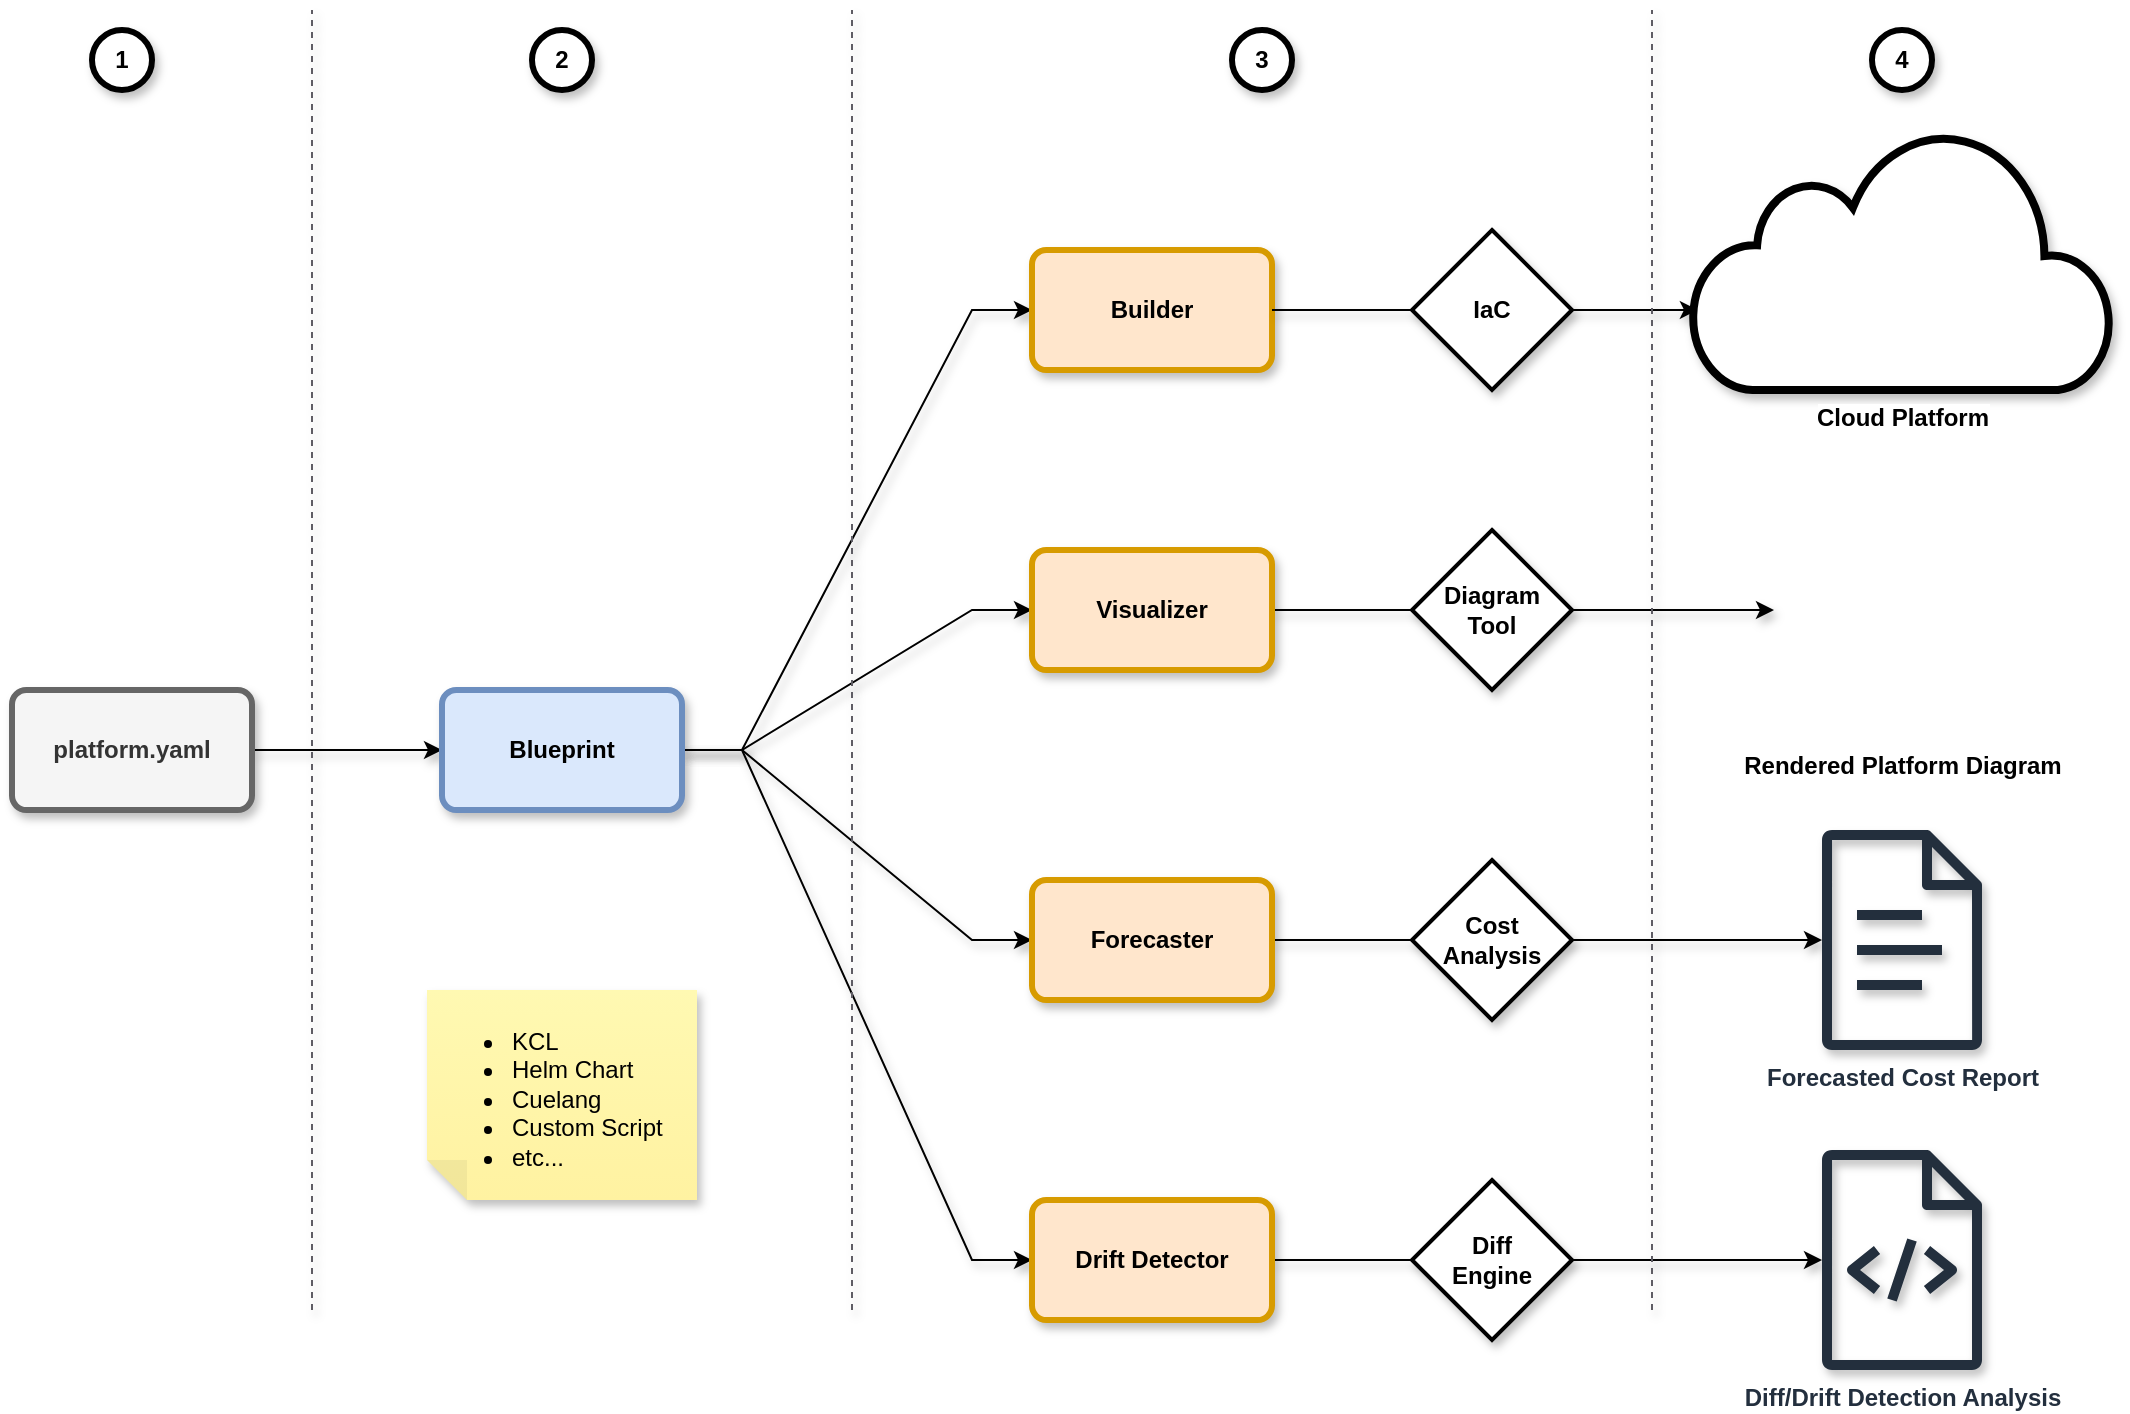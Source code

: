 <mxfile version="24.8.3">
  <diagram name="Page-1" id="IC5N8RvW68HBiotTKeEB">
    <mxGraphModel dx="1647" dy="991" grid="1" gridSize="10" guides="1" tooltips="1" connect="1" arrows="1" fold="1" page="1" pageScale="1" pageWidth="1100" pageHeight="850" math="0" shadow="0">
      <root>
        <mxCell id="0" />
        <mxCell id="1" parent="0" />
        <mxCell id="0u2wPPO9z2ysjlSLfU8o-7" style="edgeStyle=entityRelationEdgeStyle;rounded=0;orthogonalLoop=1;jettySize=auto;html=1;exitX=1;exitY=0.5;exitDx=0;exitDy=0;shadow=1;" edge="1" parent="1" source="0u2wPPO9z2ysjlSLfU8o-3" target="0u2wPPO9z2ysjlSLfU8o-4">
          <mxGeometry relative="1" as="geometry" />
        </mxCell>
        <mxCell id="0u2wPPO9z2ysjlSLfU8o-3" value="platform.yaml" style="rounded=1;whiteSpace=wrap;html=1;fillColor=#f5f5f5;strokeColor=#666666;arcSize=12;strokeWidth=3;fontStyle=1;fontColor=#333333;shadow=1;" vertex="1" parent="1">
          <mxGeometry x="10" y="460" width="120" height="60" as="geometry" />
        </mxCell>
        <mxCell id="0u2wPPO9z2ysjlSLfU8o-8" style="edgeStyle=entityRelationEdgeStyle;rounded=0;orthogonalLoop=1;jettySize=auto;html=1;exitX=1;exitY=0.5;exitDx=0;exitDy=0;entryX=0;entryY=0.5;entryDx=0;entryDy=0;shadow=1;" edge="1" parent="1" source="0u2wPPO9z2ysjlSLfU8o-4" target="0u2wPPO9z2ysjlSLfU8o-5">
          <mxGeometry relative="1" as="geometry">
            <mxPoint x="440" y="500" as="sourcePoint" />
          </mxGeometry>
        </mxCell>
        <mxCell id="0u2wPPO9z2ysjlSLfU8o-13" style="edgeStyle=entityRelationEdgeStyle;rounded=0;orthogonalLoop=1;jettySize=auto;html=1;exitX=1;exitY=0.5;exitDx=0;exitDy=0;entryX=0;entryY=0.5;entryDx=0;entryDy=0;shadow=1;" edge="1" parent="1" source="0u2wPPO9z2ysjlSLfU8o-4" target="0u2wPPO9z2ysjlSLfU8o-10">
          <mxGeometry relative="1" as="geometry">
            <mxPoint x="440" y="500" as="sourcePoint" />
          </mxGeometry>
        </mxCell>
        <mxCell id="0u2wPPO9z2ysjlSLfU8o-14" style="edgeStyle=entityRelationEdgeStyle;rounded=0;orthogonalLoop=1;jettySize=auto;html=1;entryX=0;entryY=0.5;entryDx=0;entryDy=0;shadow=1;exitX=1;exitY=0.5;exitDx=0;exitDy=0;" edge="1" parent="1" source="0u2wPPO9z2ysjlSLfU8o-4" target="0u2wPPO9z2ysjlSLfU8o-11">
          <mxGeometry relative="1" as="geometry">
            <mxPoint x="440" y="500" as="sourcePoint" />
          </mxGeometry>
        </mxCell>
        <mxCell id="0u2wPPO9z2ysjlSLfU8o-15" style="edgeStyle=entityRelationEdgeStyle;rounded=0;orthogonalLoop=1;jettySize=auto;html=1;exitX=1;exitY=0.5;exitDx=0;exitDy=0;entryX=0;entryY=0.5;entryDx=0;entryDy=0;shadow=1;" edge="1" parent="1" source="0u2wPPO9z2ysjlSLfU8o-4" target="0u2wPPO9z2ysjlSLfU8o-12">
          <mxGeometry relative="1" as="geometry">
            <mxPoint x="440" y="500" as="sourcePoint" />
          </mxGeometry>
        </mxCell>
        <mxCell id="0u2wPPO9z2ysjlSLfU8o-4" value="Blueprint" style="rounded=1;whiteSpace=wrap;html=1;fillColor=#dae8fc;strokeColor=#6c8ebf;arcSize=12;strokeWidth=3;fontStyle=1;shadow=1;" vertex="1" parent="1">
          <mxGeometry x="225" y="460" width="120" height="60" as="geometry" />
        </mxCell>
        <mxCell id="0u2wPPO9z2ysjlSLfU8o-5" value="Builder" style="rounded=1;whiteSpace=wrap;html=1;fillColor=#ffe6cc;strokeColor=#d79b00;arcSize=12;strokeWidth=3;fontStyle=1;shadow=1;" vertex="1" parent="1">
          <mxGeometry x="520" y="240" width="120" height="60" as="geometry" />
        </mxCell>
        <mxCell id="0u2wPPO9z2ysjlSLfU8o-9" style="edgeStyle=entityRelationEdgeStyle;rounded=0;orthogonalLoop=1;jettySize=auto;html=1;exitX=1;exitY=0.5;exitDx=0;exitDy=0;entryX=0.014;entryY=0.692;entryDx=0;entryDy=0;entryPerimeter=0;shadow=1;" edge="1" parent="1" source="0u2wPPO9z2ysjlSLfU8o-5" target="0u2wPPO9z2ysjlSLfU8o-20">
          <mxGeometry relative="1" as="geometry">
            <mxPoint x="849.04" y="158.91" as="targetPoint" />
          </mxGeometry>
        </mxCell>
        <mxCell id="0u2wPPO9z2ysjlSLfU8o-25" style="edgeStyle=orthogonalEdgeStyle;rounded=0;orthogonalLoop=1;jettySize=auto;html=1;exitX=1;exitY=0.5;exitDx=0;exitDy=0;entryX=0;entryY=0.5;entryDx=0;entryDy=0;shadow=1;" edge="1" parent="1" source="0u2wPPO9z2ysjlSLfU8o-10" target="0u2wPPO9z2ysjlSLfU8o-22">
          <mxGeometry relative="1" as="geometry" />
        </mxCell>
        <mxCell id="0u2wPPO9z2ysjlSLfU8o-10" value="Visualizer" style="rounded=1;whiteSpace=wrap;html=1;fillColor=#ffe6cc;strokeColor=#d79b00;arcSize=12;strokeWidth=3;fontStyle=1;shadow=1;" vertex="1" parent="1">
          <mxGeometry x="520" y="390" width="120" height="60" as="geometry" />
        </mxCell>
        <mxCell id="0u2wPPO9z2ysjlSLfU8o-26" style="edgeStyle=entityRelationEdgeStyle;rounded=0;orthogonalLoop=1;jettySize=auto;html=1;exitX=1;exitY=0.5;exitDx=0;exitDy=0;shadow=1;" edge="1" parent="1" source="0u2wPPO9z2ysjlSLfU8o-11" target="0u2wPPO9z2ysjlSLfU8o-24">
          <mxGeometry relative="1" as="geometry" />
        </mxCell>
        <mxCell id="0u2wPPO9z2ysjlSLfU8o-11" value="Forecaster" style="rounded=1;whiteSpace=wrap;html=1;fillColor=#ffe6cc;strokeColor=#d79b00;arcSize=12;strokeWidth=3;fontStyle=1;shadow=1;" vertex="1" parent="1">
          <mxGeometry x="520" y="555" width="120" height="60" as="geometry" />
        </mxCell>
        <mxCell id="0u2wPPO9z2ysjlSLfU8o-27" style="edgeStyle=entityRelationEdgeStyle;rounded=0;orthogonalLoop=1;jettySize=auto;html=1;exitX=1;exitY=0.5;exitDx=0;exitDy=0;shadow=1;" edge="1" parent="1" source="0u2wPPO9z2ysjlSLfU8o-12" target="0u2wPPO9z2ysjlSLfU8o-23">
          <mxGeometry relative="1" as="geometry" />
        </mxCell>
        <mxCell id="0u2wPPO9z2ysjlSLfU8o-12" value="Drift Detector" style="rounded=1;whiteSpace=wrap;html=1;fillColor=#ffe6cc;strokeColor=#d79b00;arcSize=12;strokeWidth=3;fontStyle=1;shadow=1;" vertex="1" parent="1">
          <mxGeometry x="520" y="715" width="120" height="60" as="geometry" />
        </mxCell>
        <mxCell id="0u2wPPO9z2ysjlSLfU8o-16" value="&lt;div&gt;Diagram&lt;/div&gt;&lt;div&gt;Tool&lt;br&gt;&lt;/div&gt;" style="rhombus;whiteSpace=wrap;html=1;strokeWidth=2;fontStyle=1;shadow=1;" vertex="1" parent="1">
          <mxGeometry x="710" y="380" width="80" height="80" as="geometry" />
        </mxCell>
        <mxCell id="0u2wPPO9z2ysjlSLfU8o-17" value="IaC" style="rhombus;whiteSpace=wrap;html=1;strokeWidth=2;fontStyle=1;shadow=1;" vertex="1" parent="1">
          <mxGeometry x="710" y="230" width="80" height="80" as="geometry" />
        </mxCell>
        <mxCell id="0u2wPPO9z2ysjlSLfU8o-18" value="&lt;div&gt;Cost&lt;/div&gt;&lt;div&gt;Analysis&lt;/div&gt;" style="rhombus;whiteSpace=wrap;html=1;strokeWidth=2;fontStyle=1;shadow=1;" vertex="1" parent="1">
          <mxGeometry x="710" y="545" width="80" height="80" as="geometry" />
        </mxCell>
        <mxCell id="0u2wPPO9z2ysjlSLfU8o-19" value="&lt;div&gt;Diff&lt;/div&gt;&lt;div&gt;Engine&lt;br&gt;&lt;/div&gt;" style="rhombus;whiteSpace=wrap;html=1;strokeWidth=2;fontStyle=1;shadow=1;" vertex="1" parent="1">
          <mxGeometry x="710" y="705" width="80" height="80" as="geometry" />
        </mxCell>
        <mxCell id="0u2wPPO9z2ysjlSLfU8o-20" value="Cloud Platform" style="html=1;verticalLabelPosition=bottom;align=center;labelBackgroundColor=#ffffff;verticalAlign=top;strokeWidth=4;strokeColor=#000000;shadow=1;dashed=0;shape=mxgraph.ios7.icons.cloud;fontStyle=1" vertex="1" parent="1">
          <mxGeometry x="850" y="180" width="210" height="130" as="geometry" />
        </mxCell>
        <mxCell id="0u2wPPO9z2ysjlSLfU8o-22" value="Rendered Platform Diagram" style="shape=image;html=1;verticalAlign=top;verticalLabelPosition=bottom;labelBackgroundColor=#ffffff;imageAspect=0;aspect=fixed;image=https://cdn4.iconfinder.com/data/icons/48-bubbles/48/18.Pictures-Day-128.png;fontStyle=1;shadow=1;" vertex="1" parent="1">
          <mxGeometry x="891" y="356" width="128" height="128" as="geometry" />
        </mxCell>
        <mxCell id="0u2wPPO9z2ysjlSLfU8o-23" value="Diff/Drift Detection Analysis" style="sketch=0;outlineConnect=0;fontColor=#232F3E;gradientColor=none;fillColor=#232F3D;strokeColor=none;dashed=0;verticalLabelPosition=bottom;verticalAlign=top;align=center;html=1;fontSize=12;fontStyle=1;aspect=fixed;pointerEvents=1;shape=mxgraph.aws4.source_code;shadow=1;" vertex="1" parent="1">
          <mxGeometry x="914.81" y="690" width="80.39" height="110" as="geometry" />
        </mxCell>
        <mxCell id="0u2wPPO9z2ysjlSLfU8o-24" value="Forecasted Cost Report" style="sketch=0;outlineConnect=0;fontColor=#232F3E;gradientColor=none;fillColor=#232F3D;strokeColor=none;dashed=0;verticalLabelPosition=bottom;verticalAlign=top;align=center;html=1;fontSize=12;fontStyle=1;aspect=fixed;pointerEvents=1;shape=mxgraph.aws4.document;shadow=1;" vertex="1" parent="1">
          <mxGeometry x="914.81" y="530" width="80.38" height="110" as="geometry" />
        </mxCell>
        <mxCell id="0u2wPPO9z2ysjlSLfU8o-30" value="1" style="ellipse;whiteSpace=wrap;html=1;aspect=fixed;fontStyle=1;strokeWidth=3;shadow=1;" vertex="1" parent="1">
          <mxGeometry x="50" y="130" width="30" height="30" as="geometry" />
        </mxCell>
        <mxCell id="0u2wPPO9z2ysjlSLfU8o-31" value="2" style="ellipse;whiteSpace=wrap;html=1;aspect=fixed;fontStyle=1;strokeWidth=3;shadow=1;" vertex="1" parent="1">
          <mxGeometry x="270" y="130" width="30" height="30" as="geometry" />
        </mxCell>
        <mxCell id="0u2wPPO9z2ysjlSLfU8o-32" value="3" style="ellipse;whiteSpace=wrap;html=1;aspect=fixed;fontStyle=1;strokeWidth=3;shadow=1;" vertex="1" parent="1">
          <mxGeometry x="620" y="130" width="30" height="30" as="geometry" />
        </mxCell>
        <mxCell id="0u2wPPO9z2ysjlSLfU8o-33" value="4" style="ellipse;whiteSpace=wrap;html=1;aspect=fixed;fontStyle=1;strokeWidth=3;shadow=1;" vertex="1" parent="1">
          <mxGeometry x="940" y="130" width="30" height="30" as="geometry" />
        </mxCell>
        <mxCell id="0u2wPPO9z2ysjlSLfU8o-36" value="" style="edgeStyle=none;orthogonalLoop=1;jettySize=auto;html=1;rounded=0;endArrow=none;endFill=0;dashed=1;strokeColor=#5e5c64;shadow=1;" edge="1" parent="1">
          <mxGeometry width="80" relative="1" as="geometry">
            <mxPoint x="160" y="770" as="sourcePoint" />
            <mxPoint x="160" y="120" as="targetPoint" />
            <Array as="points" />
          </mxGeometry>
        </mxCell>
        <mxCell id="0u2wPPO9z2ysjlSLfU8o-37" value="" style="edgeStyle=none;orthogonalLoop=1;jettySize=auto;html=1;rounded=0;endArrow=none;endFill=0;dashed=1;strokeColor=#5e5c64;shadow=1;" edge="1" parent="1">
          <mxGeometry width="80" relative="1" as="geometry">
            <mxPoint x="430" y="770" as="sourcePoint" />
            <mxPoint x="430" y="120" as="targetPoint" />
            <Array as="points" />
          </mxGeometry>
        </mxCell>
        <mxCell id="0u2wPPO9z2ysjlSLfU8o-38" value="" style="edgeStyle=none;orthogonalLoop=1;jettySize=auto;html=1;rounded=0;endArrow=none;endFill=0;dashed=1;strokeColor=#5e5c64;shadow=1;" edge="1" parent="1">
          <mxGeometry width="80" relative="1" as="geometry">
            <mxPoint x="830" y="770" as="sourcePoint" />
            <mxPoint x="830" y="120" as="targetPoint" />
            <Array as="points" />
          </mxGeometry>
        </mxCell>
        <mxCell id="0u2wPPO9z2ysjlSLfU8o-40" value="&lt;ul&gt;&lt;li&gt;KCL&lt;br&gt;&lt;/li&gt;&lt;li&gt;Helm Chart&lt;/li&gt;&lt;li&gt;Cuelang&lt;/li&gt;&lt;li&gt;Custom Script&lt;/li&gt;&lt;li&gt;etc...&lt;/li&gt;&lt;/ul&gt;" style="shape=note;whiteSpace=wrap;html=1;backgroundOutline=1;fontColor=#000000;darkOpacity=0.05;fillColor=#FFF9B2;strokeColor=none;fillStyle=solid;direction=west;gradientDirection=north;gradientColor=#FFF2A1;shadow=1;size=20;pointerEvents=1;verticalAlign=top;align=left;" vertex="1" parent="1">
          <mxGeometry x="217.5" y="610" width="135" height="105" as="geometry" />
        </mxCell>
      </root>
    </mxGraphModel>
  </diagram>
</mxfile>

